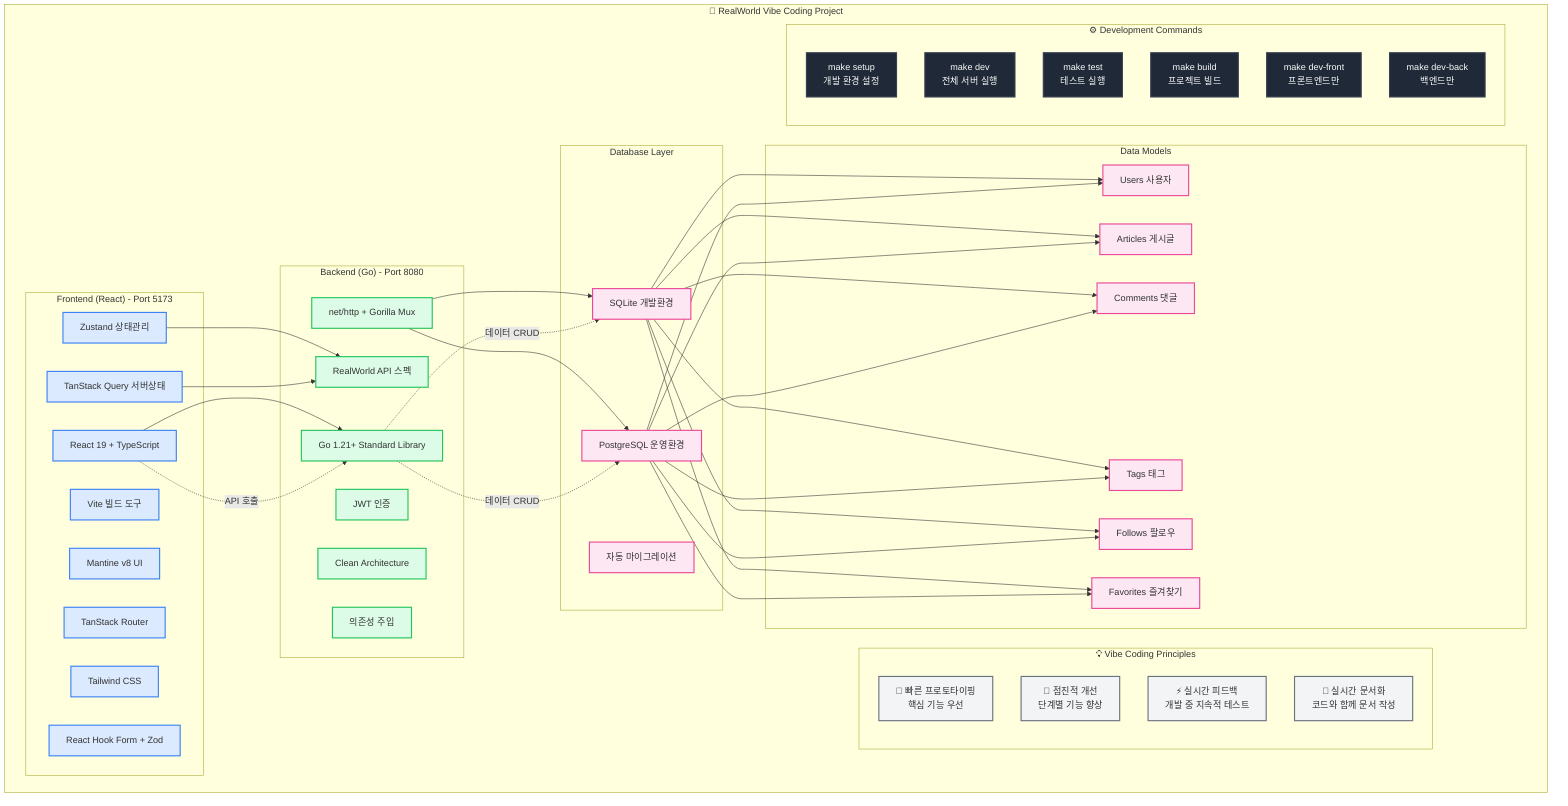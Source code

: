graph TB
    subgraph "🎯 RealWorld Vibe Coding Project"
        subgraph "Frontend (React) - Port 5173"
            F1[React 19 + TypeScript]
            F2[Vite 빌드 도구]
            F3[Mantine v8 UI]
            F4[TanStack Router]
            F5[Zustand 상태관리]
            F6[TanStack Query 서버상태]
            F7[Tailwind CSS]
            F8[React Hook Form + Zod]
        end
        
        subgraph "Backend (Go) - Port 8080"
            B1[Go 1.21+ Standard Library]
            B2[net/http + Gorilla Mux]
            B3[JWT 인증]
            B4[Clean Architecture]
            B5[의존성 주입]
            B6[RealWorld API 스펙]
        end
        
        subgraph "Database Layer"
            D1[SQLite 개발환경]
            D2[PostgreSQL 운영환경]
            D3[자동 마이그레이션]
        end
        
        subgraph "Data Models"
            M1[Users 사용자]
            M2[Articles 게시글]
            M3[Comments 댓글]
            M4[Tags 태그]
            M5[Follows 팔로우]
            M6[Favorites 즐겨찾기]
        end
        
        subgraph "💡 Vibe Coding Principles"
            P1[🚀 빠른 프로토타이핑<br/>핵심 기능 우선]
            P2[🔄 점진적 개선<br/>단계별 기능 향상]
            P3[⚡ 실시간 피드백<br/>개발 중 지속적 테스트]
            P4[📝 실시간 문서화<br/>코드와 함께 문서 작성]
        end
        
        subgraph "⚙️ Development Commands"
            C1[make setup<br/>개발 환경 설정]
            C2[make dev<br/>전체 서버 실행]
            C3[make test<br/>테스트 실행]
            C4[make build<br/>프로젝트 빌드]
            C5[make dev-front<br/>프론트엔드만]
            C6[make dev-back<br/>백엔드만]
        end
    end
    
    %% 연결 관계
    F1 --> B1
    F5 --> B6
    F6 --> B6
    B2 --> D1
    B2 --> D2
    D1 --> M1
    D1 --> M2
    D1 --> M3
    D1 --> M4
    D1 --> M5
    D1 --> M6
    D2 --> M1
    D2 --> M2
    D2 --> M3
    D2 --> M4
    D2 --> M5
    D2 --> M6
    
    %% API 호출 표시
    F1 -.->|API 호출| B1
    B1 -.->|데이터 CRUD| D1
    B1 -.->|데이터 CRUD| D2
    
    %% 스타일링
    classDef frontend fill:#dbeafe,stroke:#3b82f6,stroke-width:2px
    classDef backend fill:#dcfce7,stroke:#22c55e,stroke-width:2px
    classDef database fill:#fce7f3,stroke:#ec4899,stroke-width:2px
    classDef principles fill:#f3f4f6,stroke:#6b7280,stroke-width:2px
    classDef commands fill:#1f2937,stroke:#374151,stroke-width:2px,color:#f9fafb
    
    class F1,F2,F3,F4,F5,F6,F7,F8 frontend
    class B1,B2,B3,B4,B5,B6 backend
    class D1,D2,D3,M1,M2,M3,M4,M5,M6 database
    class P1,P2,P3,P4 principles
    class C1,C2,C3,C4,C5,C6 commands
